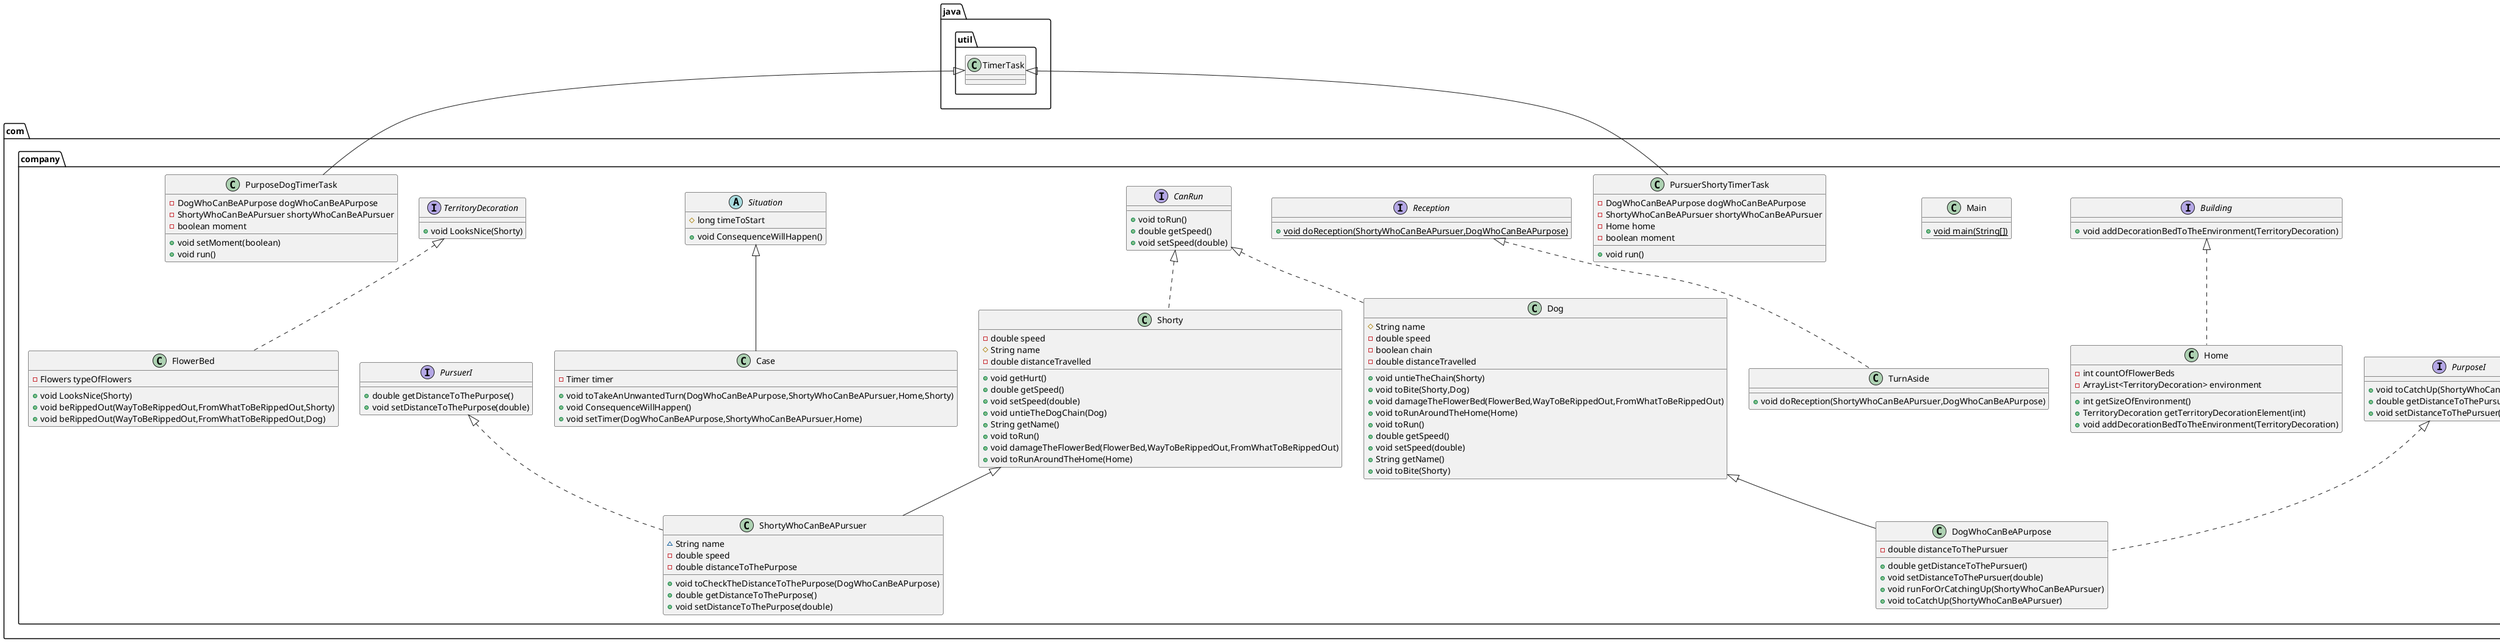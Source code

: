 @startuml
class com.company.DogWhoCanBeAPurpose {
- double distanceToThePursuer
+ double getDistanceToThePursuer()
+ void setDistanceToThePursuer(double)
+ void runForOrCatchingUp(ShortyWhoCanBeAPursuer)
+ void toCatchUp(ShortyWhoCanBeAPursuer)
}
interface com.company.PurposeI {
+ void toCatchUp(ShortyWhoCanBeAPursuer)
+ double getDistanceToThePursuer()
+ void setDistanceToThePursuer(double)
}
class com.company.TurnAside {
+ void doReception(ShortyWhoCanBeAPursuer,DogWhoCanBeAPurpose)
}
interface com.company.Building {
+ void addDecorationBedToTheEnvironment(TerritoryDecoration)
}
class com.company.Home {
- int countOfFlowerBeds
- ArrayList<TerritoryDecoration> environment
+ int getSizeOfEnvironment()
+ TerritoryDecoration getTerritoryDecorationElement(int)
+ void addDecorationBedToTheEnvironment(TerritoryDecoration)
}
class com.company.Main {
+ {static} void main(String[])
}
class com.company.PursuerShortyTimerTask {
- DogWhoCanBeAPurpose dogWhoCanBeAPurpose
- ShortyWhoCanBeAPursuer shortyWhoCanBeAPursuer
- Home home
- boolean moment
+ void run()
}
class com.company.Shorty {
- double speed
# String name
- double distanceTravelled
+ void getHurt()
+ double getSpeed()
+ void setSpeed(double)
+ void untieTheDogChain(Dog)
+ String getName()
+ void toRun()
+ void damageTheFlowerBed(FlowerBed,WayToBeRippedOut,FromWhatToBeRippedOut)
+ void toRunAroundTheHome(Home)
}
interface com.company.Reception {
+ {static} void doReception(ShortyWhoCanBeAPursuer,DogWhoCanBeAPurpose)
}
class com.company.Dog {
# String name
- double speed
- boolean chain
- double distanceTravelled
+ void untieTheChain(Shorty)
+ void toBite(Shorty,Dog)
+ void damageTheFlowerBed(FlowerBed,WayToBeRippedOut,FromWhatToBeRippedOut)
+ void toRunAroundTheHome(Home)
+ void toRun()
+ double getSpeed()
+ void setSpeed(double)
+ String getName()
+ void toBite(Shorty)
}
interface com.company.CanRun {
+ void toRun()
+ double getSpeed()
+ void setSpeed(double)
}
class com.company.FlowerBed {
- Flowers typeOfFlowers
+ void LooksNice(Shorty)
+ void beRippedOut(WayToBeRippedOut,FromWhatToBeRippedOut,Shorty)
+ void beRippedOut(WayToBeRippedOut,FromWhatToBeRippedOut,Dog)
}
class com.company.Case {
- Timer timer
+ void toTakeAnUnwantedTurn(DogWhoCanBeAPurpose,ShortyWhoCanBeAPursuer,Home,Shorty)
+ void ConsequenceWillHappen()
+ void setTimer(DogWhoCanBeAPurpose,ShortyWhoCanBeAPursuer,Home)
}
abstract class com.company.Situation {
# long timeToStart
+ void ConsequenceWillHappen()
}
class com.company.ShortyWhoCanBeAPursuer {
~ String name
- double speed
- double distanceToThePurpose
+ void toCheckTheDistanceToThePurpose(DogWhoCanBeAPurpose)
+ double getDistanceToThePurpose()
+ void setDistanceToThePurpose(double)
}
interface com.company.PursuerI {
+ double getDistanceToThePurpose()
+ void setDistanceToThePurpose(double)
}
interface com.company.TerritoryDecoration {
+ void LooksNice(Shorty)
}
class com.company.PurposeDogTimerTask {
- DogWhoCanBeAPurpose dogWhoCanBeAPurpose
- ShortyWhoCanBeAPursuer shortyWhoCanBeAPursuer
- boolean moment
+ void setMoment(boolean)
+ void run()
}


com.company.PurposeI <|.. com.company.DogWhoCanBeAPurpose
com.company.Dog <|-- com.company.DogWhoCanBeAPurpose
com.company.Reception <|.. com.company.TurnAside
com.company.Building <|.. com.company.Home
java.util.TimerTask <|-- com.company.PursuerShortyTimerTask
com.company.CanRun <|.. com.company.Shorty
com.company.CanRun <|.. com.company.Dog
com.company.TerritoryDecoration <|.. com.company.FlowerBed
com.company.Situation <|-- com.company.Case
com.company.PursuerI <|.. com.company.ShortyWhoCanBeAPursuer
com.company.Shorty <|-- com.company.ShortyWhoCanBeAPursuer
java.util.TimerTask <|-- com.company.PurposeDogTimerTask
@enduml